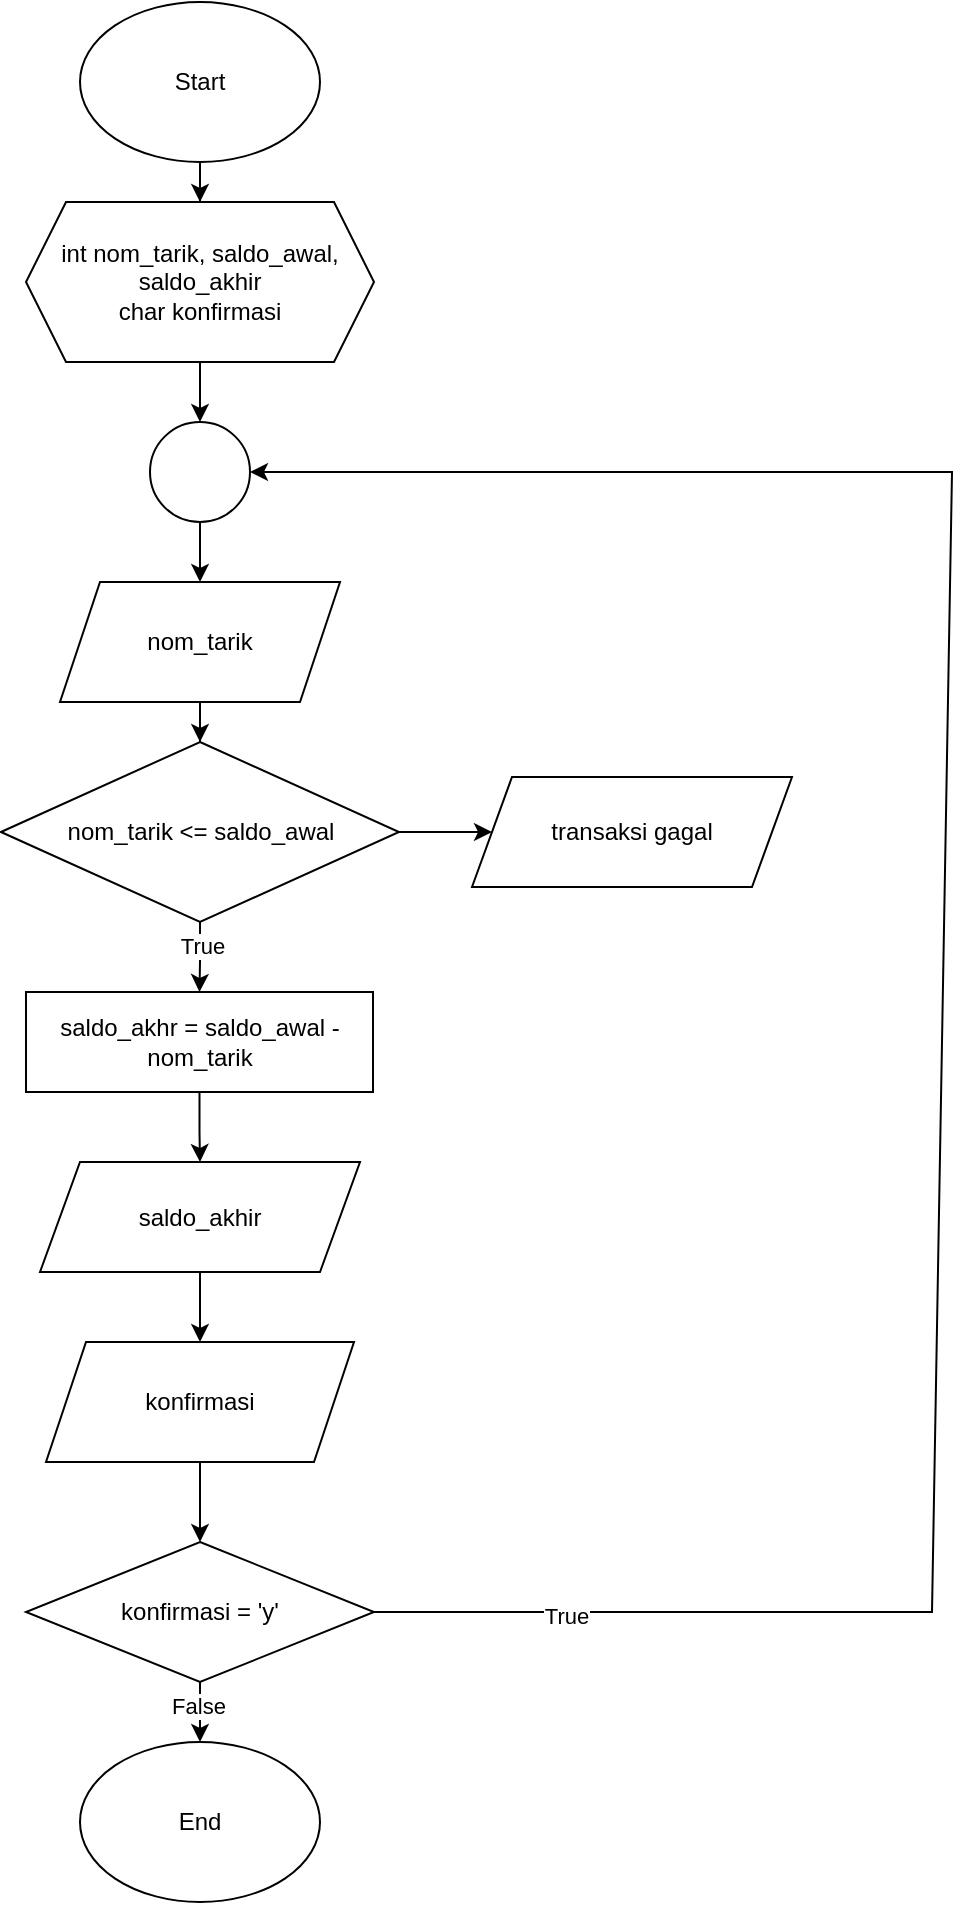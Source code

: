 <mxfile version="21.8.2" type="device">
  <diagram id="C5RBs43oDa-KdzZeNtuy" name="Page-1">
    <mxGraphModel dx="624" dy="760" grid="1" gridSize="10" guides="1" tooltips="1" connect="1" arrows="1" fold="1" page="1" pageScale="1" pageWidth="827" pageHeight="1169" math="0" shadow="0">
      <root>
        <mxCell id="WIyWlLk6GJQsqaUBKTNV-0" />
        <mxCell id="WIyWlLk6GJQsqaUBKTNV-1" parent="WIyWlLk6GJQsqaUBKTNV-0" />
        <mxCell id="42xi4-0ioTf6KR4img0C-2" value="" style="edgeStyle=orthogonalEdgeStyle;rounded=0;orthogonalLoop=1;jettySize=auto;html=1;" edge="1" parent="WIyWlLk6GJQsqaUBKTNV-1" source="42xi4-0ioTf6KR4img0C-0" target="42xi4-0ioTf6KR4img0C-1">
          <mxGeometry relative="1" as="geometry" />
        </mxCell>
        <mxCell id="42xi4-0ioTf6KR4img0C-0" value="Start" style="ellipse;whiteSpace=wrap;html=1;" vertex="1" parent="WIyWlLk6GJQsqaUBKTNV-1">
          <mxGeometry x="354" y="90" width="120" height="80" as="geometry" />
        </mxCell>
        <mxCell id="42xi4-0ioTf6KR4img0C-6" value="" style="edgeStyle=orthogonalEdgeStyle;rounded=0;orthogonalLoop=1;jettySize=auto;html=1;" edge="1" parent="WIyWlLk6GJQsqaUBKTNV-1" source="42xi4-0ioTf6KR4img0C-1" target="42xi4-0ioTf6KR4img0C-5">
          <mxGeometry relative="1" as="geometry" />
        </mxCell>
        <mxCell id="42xi4-0ioTf6KR4img0C-1" value="int nom_tarik, saldo_awal, saldo_akhir&lt;br&gt;char konfirmasi" style="shape=hexagon;perimeter=hexagonPerimeter2;whiteSpace=wrap;html=1;fixedSize=1;" vertex="1" parent="WIyWlLk6GJQsqaUBKTNV-1">
          <mxGeometry x="327" y="190" width="174" height="80" as="geometry" />
        </mxCell>
        <mxCell id="42xi4-0ioTf6KR4img0C-9" value="" style="edgeStyle=orthogonalEdgeStyle;rounded=0;orthogonalLoop=1;jettySize=auto;html=1;" edge="1" parent="WIyWlLk6GJQsqaUBKTNV-1" source="42xi4-0ioTf6KR4img0C-5" target="42xi4-0ioTf6KR4img0C-8">
          <mxGeometry relative="1" as="geometry" />
        </mxCell>
        <mxCell id="42xi4-0ioTf6KR4img0C-5" value="" style="ellipse;whiteSpace=wrap;html=1;aspect=fixed;" vertex="1" parent="WIyWlLk6GJQsqaUBKTNV-1">
          <mxGeometry x="389" y="300" width="50" height="50" as="geometry" />
        </mxCell>
        <mxCell id="42xi4-0ioTf6KR4img0C-11" value="" style="edgeStyle=orthogonalEdgeStyle;rounded=0;orthogonalLoop=1;jettySize=auto;html=1;" edge="1" parent="WIyWlLk6GJQsqaUBKTNV-1" source="42xi4-0ioTf6KR4img0C-8" target="42xi4-0ioTf6KR4img0C-10">
          <mxGeometry relative="1" as="geometry" />
        </mxCell>
        <mxCell id="42xi4-0ioTf6KR4img0C-8" value="nom_tarik" style="shape=parallelogram;perimeter=parallelogramPerimeter;whiteSpace=wrap;html=1;fixedSize=1;" vertex="1" parent="WIyWlLk6GJQsqaUBKTNV-1">
          <mxGeometry x="344" y="380" width="140" height="60" as="geometry" />
        </mxCell>
        <mxCell id="42xi4-0ioTf6KR4img0C-14" value="" style="edgeStyle=orthogonalEdgeStyle;rounded=0;orthogonalLoop=1;jettySize=auto;html=1;" edge="1" parent="WIyWlLk6GJQsqaUBKTNV-1" source="42xi4-0ioTf6KR4img0C-10" target="42xi4-0ioTf6KR4img0C-13">
          <mxGeometry relative="1" as="geometry" />
        </mxCell>
        <mxCell id="42xi4-0ioTf6KR4img0C-15" value="True" style="edgeLabel;html=1;align=center;verticalAlign=middle;resizable=0;points=[];" vertex="1" connectable="0" parent="42xi4-0ioTf6KR4img0C-14">
          <mxGeometry x="-0.375" y="1" relative="1" as="geometry">
            <mxPoint y="1" as="offset" />
          </mxGeometry>
        </mxCell>
        <mxCell id="42xi4-0ioTf6KR4img0C-19" value="" style="edgeStyle=orthogonalEdgeStyle;rounded=0;orthogonalLoop=1;jettySize=auto;html=1;" edge="1" parent="WIyWlLk6GJQsqaUBKTNV-1" source="42xi4-0ioTf6KR4img0C-10" target="42xi4-0ioTf6KR4img0C-18">
          <mxGeometry relative="1" as="geometry" />
        </mxCell>
        <mxCell id="42xi4-0ioTf6KR4img0C-10" value="nom_tarik &amp;lt;= saldo_awal" style="rhombus;whiteSpace=wrap;html=1;" vertex="1" parent="WIyWlLk6GJQsqaUBKTNV-1">
          <mxGeometry x="314.5" y="460" width="199" height="90" as="geometry" />
        </mxCell>
        <mxCell id="42xi4-0ioTf6KR4img0C-17" value="" style="edgeStyle=orthogonalEdgeStyle;rounded=0;orthogonalLoop=1;jettySize=auto;html=1;" edge="1" parent="WIyWlLk6GJQsqaUBKTNV-1" source="42xi4-0ioTf6KR4img0C-13" target="42xi4-0ioTf6KR4img0C-16">
          <mxGeometry relative="1" as="geometry" />
        </mxCell>
        <mxCell id="42xi4-0ioTf6KR4img0C-13" value="saldo_akhr = saldo_awal - nom_tarik" style="rounded=0;whiteSpace=wrap;html=1;" vertex="1" parent="WIyWlLk6GJQsqaUBKTNV-1">
          <mxGeometry x="327" y="585" width="173.5" height="50" as="geometry" />
        </mxCell>
        <mxCell id="42xi4-0ioTf6KR4img0C-29" value="" style="edgeStyle=orthogonalEdgeStyle;rounded=0;orthogonalLoop=1;jettySize=auto;html=1;" edge="1" parent="WIyWlLk6GJQsqaUBKTNV-1" source="42xi4-0ioTf6KR4img0C-16" target="42xi4-0ioTf6KR4img0C-27">
          <mxGeometry relative="1" as="geometry" />
        </mxCell>
        <mxCell id="42xi4-0ioTf6KR4img0C-16" value="saldo_akhir" style="shape=parallelogram;perimeter=parallelogramPerimeter;whiteSpace=wrap;html=1;fixedSize=1;" vertex="1" parent="WIyWlLk6GJQsqaUBKTNV-1">
          <mxGeometry x="334" y="670" width="160" height="55" as="geometry" />
        </mxCell>
        <mxCell id="42xi4-0ioTf6KR4img0C-18" value="transaksi gagal" style="shape=parallelogram;perimeter=parallelogramPerimeter;whiteSpace=wrap;html=1;fixedSize=1;" vertex="1" parent="WIyWlLk6GJQsqaUBKTNV-1">
          <mxGeometry x="550" y="477.5" width="160" height="55" as="geometry" />
        </mxCell>
        <mxCell id="42xi4-0ioTf6KR4img0C-23" value="" style="edgeStyle=orthogonalEdgeStyle;rounded=0;orthogonalLoop=1;jettySize=auto;html=1;" edge="1" parent="WIyWlLk6GJQsqaUBKTNV-1" source="42xi4-0ioTf6KR4img0C-20" target="42xi4-0ioTf6KR4img0C-22">
          <mxGeometry relative="1" as="geometry" />
        </mxCell>
        <mxCell id="42xi4-0ioTf6KR4img0C-26" value="False" style="edgeLabel;html=1;align=center;verticalAlign=middle;resizable=0;points=[];" vertex="1" connectable="0" parent="42xi4-0ioTf6KR4img0C-23">
          <mxGeometry x="0.257" y="-1" relative="1" as="geometry">
            <mxPoint as="offset" />
          </mxGeometry>
        </mxCell>
        <mxCell id="42xi4-0ioTf6KR4img0C-20" value="konfirmasi = &#39;y&#39;" style="rhombus;whiteSpace=wrap;html=1;" vertex="1" parent="WIyWlLk6GJQsqaUBKTNV-1">
          <mxGeometry x="327" y="860" width="174" height="70" as="geometry" />
        </mxCell>
        <mxCell id="42xi4-0ioTf6KR4img0C-22" value="End" style="ellipse;whiteSpace=wrap;html=1;" vertex="1" parent="WIyWlLk6GJQsqaUBKTNV-1">
          <mxGeometry x="354" y="960" width="120" height="80" as="geometry" />
        </mxCell>
        <mxCell id="42xi4-0ioTf6KR4img0C-24" value="" style="endArrow=classic;html=1;rounded=0;entryX=1;entryY=0.5;entryDx=0;entryDy=0;exitX=1;exitY=0.5;exitDx=0;exitDy=0;" edge="1" parent="WIyWlLk6GJQsqaUBKTNV-1" source="42xi4-0ioTf6KR4img0C-20" target="42xi4-0ioTf6KR4img0C-5">
          <mxGeometry width="50" height="50" relative="1" as="geometry">
            <mxPoint x="474" y="890" as="sourcePoint" />
            <mxPoint x="520" y="370" as="targetPoint" />
            <Array as="points">
              <mxPoint x="780" y="895" />
              <mxPoint x="790" y="325" />
            </Array>
          </mxGeometry>
        </mxCell>
        <mxCell id="42xi4-0ioTf6KR4img0C-25" value="True" style="edgeLabel;html=1;align=center;verticalAlign=middle;resizable=0;points=[];" vertex="1" connectable="0" parent="42xi4-0ioTf6KR4img0C-24">
          <mxGeometry x="-0.839" y="-2" relative="1" as="geometry">
            <mxPoint x="-1" as="offset" />
          </mxGeometry>
        </mxCell>
        <mxCell id="42xi4-0ioTf6KR4img0C-30" value="" style="edgeStyle=orthogonalEdgeStyle;rounded=0;orthogonalLoop=1;jettySize=auto;html=1;" edge="1" parent="WIyWlLk6GJQsqaUBKTNV-1" source="42xi4-0ioTf6KR4img0C-27" target="42xi4-0ioTf6KR4img0C-20">
          <mxGeometry relative="1" as="geometry" />
        </mxCell>
        <mxCell id="42xi4-0ioTf6KR4img0C-27" value="konfirmasi" style="shape=parallelogram;perimeter=parallelogramPerimeter;whiteSpace=wrap;html=1;fixedSize=1;" vertex="1" parent="WIyWlLk6GJQsqaUBKTNV-1">
          <mxGeometry x="337" y="760" width="154" height="60" as="geometry" />
        </mxCell>
      </root>
    </mxGraphModel>
  </diagram>
</mxfile>

